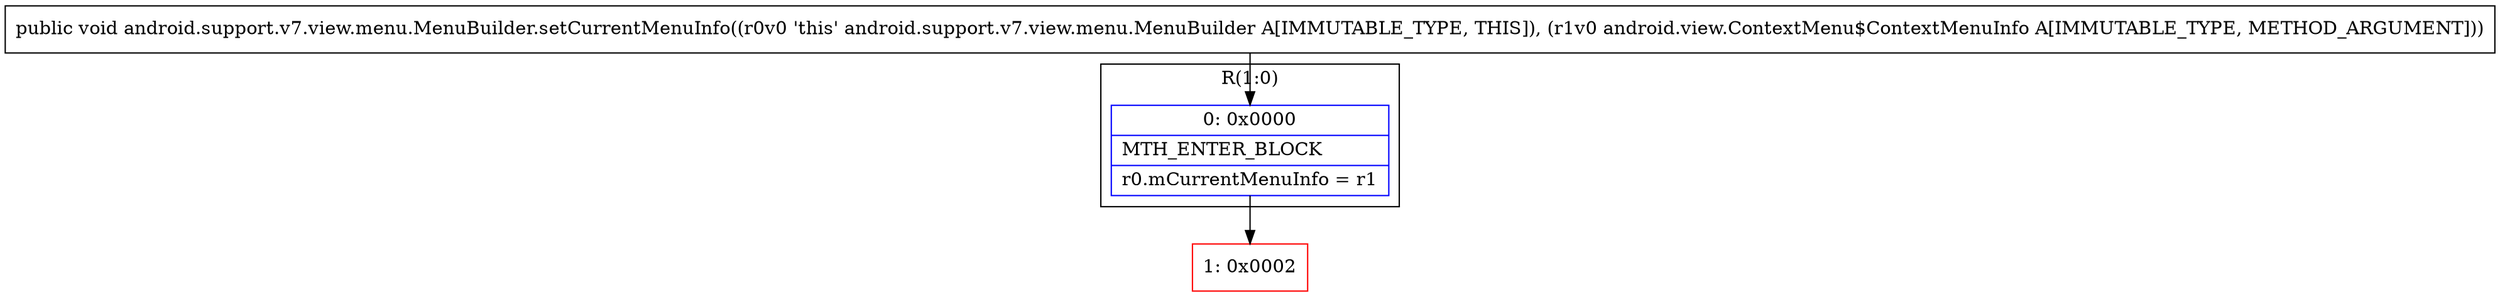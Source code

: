 digraph "CFG forandroid.support.v7.view.menu.MenuBuilder.setCurrentMenuInfo(Landroid\/view\/ContextMenu$ContextMenuInfo;)V" {
subgraph cluster_Region_1812720856 {
label = "R(1:0)";
node [shape=record,color=blue];
Node_0 [shape=record,label="{0\:\ 0x0000|MTH_ENTER_BLOCK\l|r0.mCurrentMenuInfo = r1\l}"];
}
Node_1 [shape=record,color=red,label="{1\:\ 0x0002}"];
MethodNode[shape=record,label="{public void android.support.v7.view.menu.MenuBuilder.setCurrentMenuInfo((r0v0 'this' android.support.v7.view.menu.MenuBuilder A[IMMUTABLE_TYPE, THIS]), (r1v0 android.view.ContextMenu$ContextMenuInfo A[IMMUTABLE_TYPE, METHOD_ARGUMENT])) }"];
MethodNode -> Node_0;
Node_0 -> Node_1;
}

